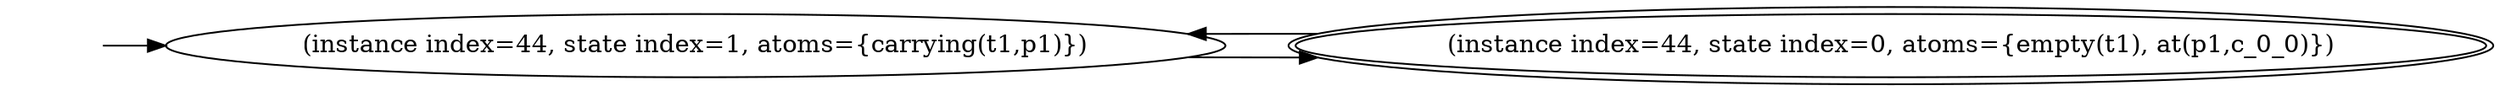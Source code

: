digraph {
rankdir="LR"
s1[label="(instance index=44, state index=1, atoms={carrying(t1,p1)})"]
s0[peripheries=2,label="(instance index=44, state index=0, atoms={empty(t1), at(p1,c_0_0)})"]
Dangling [ label = "", style = invis ]
{ rank = same; Dangling }
Dangling -> s1
{ rank = same; s1}
{ rank = same; s0}
{
s1->s0
}
{
s0->s1
}
}
